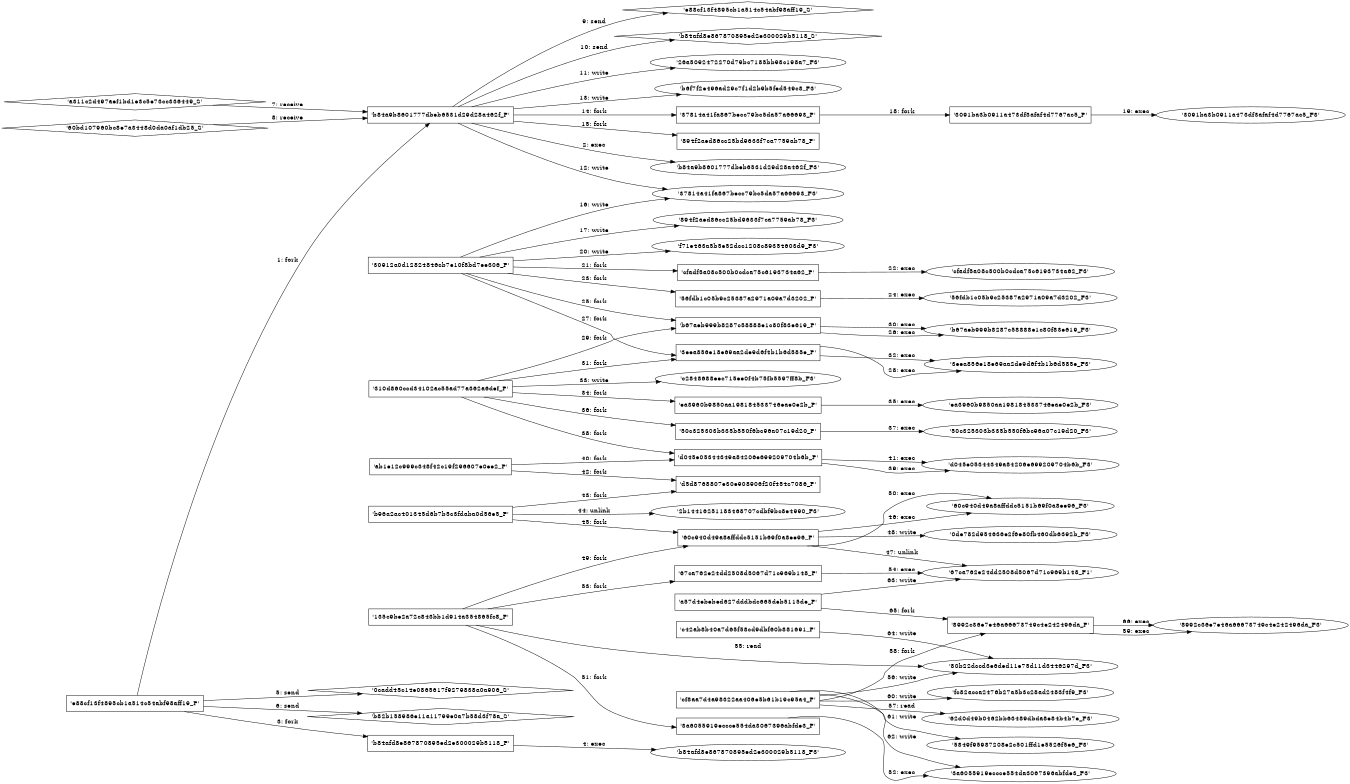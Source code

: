 digraph "D:\Learning\Paper\apt\基于CTI的攻击预警\Dataset\攻击图\ASGfromALLCTI\Threat Roundup for August 16 to August 23.dot" {
rankdir="LR"
size="9"
fixedsize="false"
splines="true"
nodesep=0.3
ranksep=0
fontsize=10
overlap="scalexy"
engine= "neato"
	"'e88cf13f4895cb1a514c54abf98aff19_P'" [node_type=Process shape=box]
	"'b84a9b8601777dbeb6531d29d28a462f_P'" [node_type=Process shape=box]
	"'e88cf13f4895cb1a514c54abf98aff19_P'" -> "'b84a9b8601777dbeb6531d29d28a462f_P'" [label="1: fork"]
	"'b84a9b8601777dbeb6531d29d28a462f_P'" [node_type=Process shape=box]
	"'b84a9b8601777dbeb6531d29d28a462f_F3'" [node_type=File shape=ellipse]
	"'b84a9b8601777dbeb6531d29d28a462f_P'" -> "'b84a9b8601777dbeb6531d29d28a462f_F3'" [label="2: exec"]
	"'e88cf13f4895cb1a514c54abf98aff19_P'" [node_type=Process shape=box]
	"'b84afd8e867870895ed2e300029b5118_P'" [node_type=Process shape=box]
	"'e88cf13f4895cb1a514c54abf98aff19_P'" -> "'b84afd8e867870895ed2e300029b5118_P'" [label="3: fork"]
	"'b84afd8e867870895ed2e300029b5118_P'" [node_type=Process shape=box]
	"'b84afd8e867870895ed2e300029b5118_F3'" [node_type=File shape=ellipse]
	"'b84afd8e867870895ed2e300029b5118_P'" -> "'b84afd8e867870895ed2e300029b5118_F3'" [label="4: exec"]
	"'0cadd45c14e0865617f9279838a0a906_S'" [node_type=Socket shape=diamond]
	"'e88cf13f4895cb1a514c54abf98aff19_P'" [node_type=Process shape=box]
	"'e88cf13f4895cb1a514c54abf98aff19_P'" -> "'0cadd45c14e0865617f9279838a0a906_S'" [label="5: send"]
	"'b82b158986e11a11799e0a7b58d3f78a_S'" [node_type=Socket shape=diamond]
	"'e88cf13f4895cb1a514c54abf98aff19_P'" [node_type=Process shape=box]
	"'e88cf13f4895cb1a514c54abf98aff19_P'" -> "'b82b158986e11a11799e0a7b58d3f78a_S'" [label="6: send"]
	"'b84a9b8601777dbeb6531d29d28a462f_P'" [node_type=Process shape=box]
	"'a311c2d497aef1bd1e3c5e73cc336449_S'" [node_type=Socket shape=diamond]
	"'a311c2d497aef1bd1e3c5e73cc336449_S'" -> "'b84a9b8601777dbeb6531d29d28a462f_P'" [label="7: receive"]
	"'b84a9b8601777dbeb6531d29d28a462f_P'" [node_type=Process shape=box]
	"'60bd107960bc8e7a3448d0da0af1db25_S'" [node_type=Socket shape=diamond]
	"'60bd107960bc8e7a3448d0da0af1db25_S'" -> "'b84a9b8601777dbeb6531d29d28a462f_P'" [label="8: receive"]
	"'e88cf13f4895cb1a514c54abf98aff19_S'" [node_type=Socket shape=diamond]
	"'b84a9b8601777dbeb6531d29d28a462f_P'" [node_type=Process shape=box]
	"'b84a9b8601777dbeb6531d29d28a462f_P'" -> "'e88cf13f4895cb1a514c54abf98aff19_S'" [label="9: send"]
	"'b84afd8e867870895ed2e300029b5118_S'" [node_type=Socket shape=diamond]
	"'b84a9b8601777dbeb6531d29d28a462f_P'" [node_type=Process shape=box]
	"'b84a9b8601777dbeb6531d29d28a462f_P'" -> "'b84afd8e867870895ed2e300029b5118_S'" [label="10: send"]
	"'26a5092472270d79bc7185bb98c198a7_F3'" [node_type=file shape=ellipse]
	"'b84a9b8601777dbeb6531d29d28a462f_P'" [node_type=Process shape=box]
	"'b84a9b8601777dbeb6531d29d28a462f_P'" -> "'26a5092472270d79bc7185bb98c198a7_F3'" [label="11: write"]
	"'37814a41fa867becc79bc5da57a66693_F3'" [node_type=file shape=ellipse]
	"'b84a9b8601777dbeb6531d29d28a462f_P'" [node_type=Process shape=box]
	"'b84a9b8601777dbeb6531d29d28a462f_P'" -> "'37814a41fa867becc79bc5da57a66693_F3'" [label="12: write"]
	"'b6f7f2e496ad29c7f1d2b9b5fed549c8_F3'" [node_type=file shape=ellipse]
	"'b84a9b8601777dbeb6531d29d28a462f_P'" [node_type=Process shape=box]
	"'b84a9b8601777dbeb6531d29d28a462f_P'" -> "'b6f7f2e496ad29c7f1d2b9b5fed549c8_F3'" [label="13: write"]
	"'b84a9b8601777dbeb6531d29d28a462f_P'" [node_type=Process shape=box]
	"'37814a41fa867becc79bc5da57a66693_P'" [node_type=Process shape=box]
	"'b84a9b8601777dbeb6531d29d28a462f_P'" -> "'37814a41fa867becc79bc5da57a66693_P'" [label="14: fork"]
	"'b84a9b8601777dbeb6531d29d28a462f_P'" [node_type=Process shape=box]
	"'894f2aed86cc25bd9633f7ca7759ab78_P'" [node_type=Process shape=box]
	"'b84a9b8601777dbeb6531d29d28a462f_P'" -> "'894f2aed86cc25bd9633f7ca7759ab78_P'" [label="15: fork"]
	"'37814a41fa867becc79bc5da57a66693_F3'" [node_type=file shape=ellipse]
	"'30912a0d12824846cb7e10f8bd7ee306_P'" [node_type=Process shape=box]
	"'30912a0d12824846cb7e10f8bd7ee306_P'" -> "'37814a41fa867becc79bc5da57a66693_F3'" [label="16: write"]
	"'894f2aed86cc25bd9633f7ca7759ab78_F3'" [node_type=file shape=ellipse]
	"'30912a0d12824846cb7e10f8bd7ee306_P'" [node_type=Process shape=box]
	"'30912a0d12824846cb7e10f8bd7ee306_P'" -> "'894f2aed86cc25bd9633f7ca7759ab78_F3'" [label="17: write"]
	"'37814a41fa867becc79bc5da57a66693_P'" [node_type=Process shape=box]
	"'3091ba3b0911a473df3afaf4d7767ac5_P'" [node_type=Process shape=box]
	"'37814a41fa867becc79bc5da57a66693_P'" -> "'3091ba3b0911a473df3afaf4d7767ac5_P'" [label="18: fork"]
	"'3091ba3b0911a473df3afaf4d7767ac5_P'" [node_type=Process shape=box]
	"'3091ba3b0911a473df3afaf4d7767ac5_F3'" [node_type=File shape=ellipse]
	"'3091ba3b0911a473df3afaf4d7767ac5_P'" -> "'3091ba3b0911a473df3afaf4d7767ac5_F3'" [label="19: exec"]
	"'f71e463a5b5e52dcc1208c89354603d9_F3'" [node_type=file shape=ellipse]
	"'30912a0d12824846cb7e10f8bd7ee306_P'" [node_type=Process shape=box]
	"'30912a0d12824846cb7e10f8bd7ee306_P'" -> "'f71e463a5b5e52dcc1208c89354603d9_F3'" [label="20: write"]
	"'30912a0d12824846cb7e10f8bd7ee306_P'" [node_type=Process shape=box]
	"'cfadf5a08c500b0cdca75c6193734a62_P'" [node_type=Process shape=box]
	"'30912a0d12824846cb7e10f8bd7ee306_P'" -> "'cfadf5a08c500b0cdca75c6193734a62_P'" [label="21: fork"]
	"'cfadf5a08c500b0cdca75c6193734a62_P'" [node_type=Process shape=box]
	"'cfadf5a08c500b0cdca75c6193734a62_F3'" [node_type=File shape=ellipse]
	"'cfadf5a08c500b0cdca75c6193734a62_P'" -> "'cfadf5a08c500b0cdca75c6193734a62_F3'" [label="22: exec"]
	"'30912a0d12824846cb7e10f8bd7ee306_P'" [node_type=Process shape=box]
	"'56fdb1c05b9c25387a2971a09a7d3202_P'" [node_type=Process shape=box]
	"'30912a0d12824846cb7e10f8bd7ee306_P'" -> "'56fdb1c05b9c25387a2971a09a7d3202_P'" [label="23: fork"]
	"'56fdb1c05b9c25387a2971a09a7d3202_P'" [node_type=Process shape=box]
	"'56fdb1c05b9c25387a2971a09a7d3202_F3'" [node_type=File shape=ellipse]
	"'56fdb1c05b9c25387a2971a09a7d3202_P'" -> "'56fdb1c05b9c25387a2971a09a7d3202_F3'" [label="24: exec"]
	"'30912a0d12824846cb7e10f8bd7ee306_P'" [node_type=Process shape=box]
	"'b67aeb999b8287c58888e1c80f83e619_P'" [node_type=Process shape=box]
	"'30912a0d12824846cb7e10f8bd7ee306_P'" -> "'b67aeb999b8287c58888e1c80f83e619_P'" [label="25: fork"]
	"'b67aeb999b8287c58888e1c80f83e619_P'" [node_type=Process shape=box]
	"'b67aeb999b8287c58888e1c80f83e619_F3'" [node_type=File shape=ellipse]
	"'b67aeb999b8287c58888e1c80f83e619_P'" -> "'b67aeb999b8287c58888e1c80f83e619_F3'" [label="26: exec"]
	"'30912a0d12824846cb7e10f8bd7ee306_P'" [node_type=Process shape=box]
	"'3eea856e18e69aa2de9d6f4b1b6d585e_P'" [node_type=Process shape=box]
	"'30912a0d12824846cb7e10f8bd7ee306_P'" -> "'3eea856e18e69aa2de9d6f4b1b6d585e_P'" [label="27: fork"]
	"'3eea856e18e69aa2de9d6f4b1b6d585e_P'" [node_type=Process shape=box]
	"'3eea856e18e69aa2de9d6f4b1b6d585e_F3'" [node_type=File shape=ellipse]
	"'3eea856e18e69aa2de9d6f4b1b6d585e_P'" -> "'3eea856e18e69aa2de9d6f4b1b6d585e_F3'" [label="28: exec"]
	"'310d860ccd34102ac55ad77a362a6def_P'" [node_type=Process shape=box]
	"'b67aeb999b8287c58888e1c80f83e619_P'" [node_type=Process shape=box]
	"'310d860ccd34102ac55ad77a362a6def_P'" -> "'b67aeb999b8287c58888e1c80f83e619_P'" [label="29: fork"]
	"'b67aeb999b8287c58888e1c80f83e619_P'" [node_type=Process shape=box]
	"'b67aeb999b8287c58888e1c80f83e619_F3'" [node_type=File shape=ellipse]
	"'b67aeb999b8287c58888e1c80f83e619_P'" -> "'b67aeb999b8287c58888e1c80f83e619_F3'" [label="30: exec"]
	"'310d860ccd34102ac55ad77a362a6def_P'" [node_type=Process shape=box]
	"'3eea856e18e69aa2de9d6f4b1b6d585e_P'" [node_type=Process shape=box]
	"'310d860ccd34102ac55ad77a362a6def_P'" -> "'3eea856e18e69aa2de9d6f4b1b6d585e_P'" [label="31: fork"]
	"'3eea856e18e69aa2de9d6f4b1b6d585e_P'" [node_type=Process shape=box]
	"'3eea856e18e69aa2de9d6f4b1b6d585e_F3'" [node_type=File shape=ellipse]
	"'3eea856e18e69aa2de9d6f4b1b6d585e_P'" -> "'3eea856e18e69aa2de9d6f4b1b6d585e_F3'" [label="32: exec"]
	"'c2848688eec715ee0f4b75fb5597ff8b_F3'" [node_type=file shape=ellipse]
	"'310d860ccd34102ac55ad77a362a6def_P'" [node_type=Process shape=box]
	"'310d860ccd34102ac55ad77a362a6def_P'" -> "'c2848688eec715ee0f4b75fb5597ff8b_F3'" [label="33: write"]
	"'310d860ccd34102ac55ad77a362a6def_P'" [node_type=Process shape=box]
	"'ea3960b9850aa198184533746eae0e2b_P'" [node_type=Process shape=box]
	"'310d860ccd34102ac55ad77a362a6def_P'" -> "'ea3960b9850aa198184533746eae0e2b_P'" [label="34: fork"]
	"'ea3960b9850aa198184533746eae0e2b_P'" [node_type=Process shape=box]
	"'ea3960b9850aa198184533746eae0e2b_F3'" [node_type=File shape=ellipse]
	"'ea3960b9850aa198184533746eae0e2b_P'" -> "'ea3960b9850aa198184533746eae0e2b_F3'" [label="35: exec"]
	"'310d860ccd34102ac55ad77a362a6def_P'" [node_type=Process shape=box]
	"'50c325303b335b550f6bc96a07c19d20_P'" [node_type=Process shape=box]
	"'310d860ccd34102ac55ad77a362a6def_P'" -> "'50c325303b335b550f6bc96a07c19d20_P'" [label="36: fork"]
	"'50c325303b335b550f6bc96a07c19d20_P'" [node_type=Process shape=box]
	"'50c325303b335b550f6bc96a07c19d20_F3'" [node_type=File shape=ellipse]
	"'50c325303b335b550f6bc96a07c19d20_P'" -> "'50c325303b335b550f6bc96a07c19d20_F3'" [label="37: exec"]
	"'310d860ccd34102ac55ad77a362a6def_P'" [node_type=Process shape=box]
	"'d045e05344349a84206e699209704b6b_P'" [node_type=Process shape=box]
	"'310d860ccd34102ac55ad77a362a6def_P'" -> "'d045e05344349a84206e699209704b6b_P'" [label="38: fork"]
	"'d045e05344349a84206e699209704b6b_P'" [node_type=Process shape=box]
	"'d045e05344349a84206e699209704b6b_F3'" [node_type=File shape=ellipse]
	"'d045e05344349a84206e699209704b6b_P'" -> "'d045e05344349a84206e699209704b6b_F3'" [label="39: exec"]
	"'ab1e12c999c348f42c19f296607e0ee2_P'" [node_type=Process shape=box]
	"'d045e05344349a84206e699209704b6b_P'" [node_type=Process shape=box]
	"'ab1e12c999c348f42c19f296607e0ee2_P'" -> "'d045e05344349a84206e699209704b6b_P'" [label="40: fork"]
	"'d045e05344349a84206e699209704b6b_P'" [node_type=Process shape=box]
	"'d045e05344349a84206e699209704b6b_F3'" [node_type=File shape=ellipse]
	"'d045e05344349a84206e699209704b6b_P'" -> "'d045e05344349a84206e699209704b6b_F3'" [label="41: exec"]
	"'ab1e12c999c348f42c19f296607e0ee2_P'" [node_type=Process shape=box]
	"'d5d8768807e30e908906f20f454c7086_P'" [node_type=Process shape=box]
	"'ab1e12c999c348f42c19f296607e0ee2_P'" -> "'d5d8768807e30e908906f20f454c7086_P'" [label="42: fork"]
	"'b96a2ac401345d6b7b5c3fdaba0d56e5_P'" [node_type=Process shape=box]
	"'d5d8768807e30e908906f20f454c7086_P'" [node_type=Process shape=box]
	"'b96a2ac401345d6b7b5c3fdaba0d56e5_P'" -> "'d5d8768807e30e908906f20f454c7086_P'" [label="43: fork"]
	"'2b14416251183468707cdbf9bc8e4990_F3'" [node_type=file shape=ellipse]
	"'b96a2ac401345d6b7b5c3fdaba0d56e5_P'" [node_type=Process shape=box]
	"'b96a2ac401345d6b7b5c3fdaba0d56e5_P'" -> "'2b14416251183468707cdbf9bc8e4990_F3'" [label="44: unlink"]
	"'b96a2ac401345d6b7b5c3fdaba0d56e5_P'" [node_type=Process shape=box]
	"'60c940d49a8affddc5151b69f0a8ee96_P'" [node_type=Process shape=box]
	"'b96a2ac401345d6b7b5c3fdaba0d56e5_P'" -> "'60c940d49a8affddc5151b69f0a8ee96_P'" [label="45: fork"]
	"'60c940d49a8affddc5151b69f0a8ee96_P'" [node_type=Process shape=box]
	"'60c940d49a8affddc5151b69f0a8ee96_F3'" [node_type=File shape=ellipse]
	"'60c940d49a8affddc5151b69f0a8ee96_P'" -> "'60c940d49a8affddc5151b69f0a8ee96_F3'" [label="46: exec"]
	"'67ca762e24dd2508d5067d71c969b148_F1'" [node_type=file shape=ellipse]
	"'60c940d49a8affddc5151b69f0a8ee96_P'" [node_type=Process shape=box]
	"'60c940d49a8affddc5151b69f0a8ee96_P'" -> "'67ca762e24dd2508d5067d71c969b148_F1'" [label="47: unlink"]
	"'0de782d954636e2f6e80fb460db6392b_F3'" [node_type=file shape=ellipse]
	"'60c940d49a8affddc5151b69f0a8ee96_P'" [node_type=Process shape=box]
	"'60c940d49a8affddc5151b69f0a8ee96_P'" -> "'0de782d954636e2f6e80fb460db6392b_F3'" [label="48: write"]
	"'135c9be2a72c843bb1d914a354865fc8_P'" [node_type=Process shape=box]
	"'60c940d49a8affddc5151b69f0a8ee96_P'" [node_type=Process shape=box]
	"'135c9be2a72c843bb1d914a354865fc8_P'" -> "'60c940d49a8affddc5151b69f0a8ee96_P'" [label="49: fork"]
	"'60c940d49a8affddc5151b69f0a8ee96_P'" [node_type=Process shape=box]
	"'60c940d49a8affddc5151b69f0a8ee96_F3'" [node_type=File shape=ellipse]
	"'60c940d49a8affddc5151b69f0a8ee96_P'" -> "'60c940d49a8affddc5151b69f0a8ee96_F3'" [label="50: exec"]
	"'135c9be2a72c843bb1d914a354865fc8_P'" [node_type=Process shape=box]
	"'3a6055919eccce554da3067396abfde3_P'" [node_type=Process shape=box]
	"'135c9be2a72c843bb1d914a354865fc8_P'" -> "'3a6055919eccce554da3067396abfde3_P'" [label="51: fork"]
	"'3a6055919eccce554da3067396abfde3_P'" [node_type=Process shape=box]
	"'3a6055919eccce554da3067396abfde3_F3'" [node_type=File shape=ellipse]
	"'3a6055919eccce554da3067396abfde3_P'" -> "'3a6055919eccce554da3067396abfde3_F3'" [label="52: exec"]
	"'135c9be2a72c843bb1d914a354865fc8_P'" [node_type=Process shape=box]
	"'67ca762e24dd2508d5067d71c969b148_P'" [node_type=Process shape=box]
	"'135c9be2a72c843bb1d914a354865fc8_P'" -> "'67ca762e24dd2508d5067d71c969b148_P'" [label="53: fork"]
	"'67ca762e24dd2508d5067d71c969b148_P'" [node_type=Process shape=box]
	"'67ca762e24dd2508d5067d71c969b148_F1'" [node_type=File shape=ellipse]
	"'67ca762e24dd2508d5067d71c969b148_P'" -> "'67ca762e24dd2508d5067d71c969b148_F1'" [label="54: exec"]
	"'80b22dccd3e6ded11e75d11d3446297d_F3'" [node_type=file shape=ellipse]
	"'135c9be2a72c843bb1d914a354865fc8_P'" [node_type=Process shape=box]
	"'135c9be2a72c843bb1d914a354865fc8_P'" -> "'80b22dccd3e6ded11e75d11d3446297d_F3'" [label="55: read"]
	"'80b22dccd3e6ded11e75d11d3446297d_F3'" [node_type=file shape=ellipse]
	"'cf8aa7d4a98322aa406e5b61b19c95a4_P'" [node_type=Process shape=box]
	"'cf8aa7d4a98322aa406e5b61b19c95a4_P'" -> "'80b22dccd3e6ded11e75d11d3446297d_F3'" [label="56: write"]
	"'62d0d49b0462bb63489dbda8e84b4b7e_F3'" [node_type=file shape=ellipse]
	"'cf8aa7d4a98322aa406e5b61b19c95a4_P'" [node_type=Process shape=box]
	"'cf8aa7d4a98322aa406e5b61b19c95a4_P'" -> "'62d0d49b0462bb63489dbda8e84b4b7e_F3'" [label="57: read"]
	"'cf8aa7d4a98322aa406e5b61b19c95a4_P'" [node_type=Process shape=box]
	"'8992c36e7e46a66673749c4e242496da_P'" [node_type=Process shape=box]
	"'cf8aa7d4a98322aa406e5b61b19c95a4_P'" -> "'8992c36e7e46a66673749c4e242496da_P'" [label="58: fork"]
	"'8992c36e7e46a66673749c4e242496da_P'" [node_type=Process shape=box]
	"'8992c36e7e46a66673749c4e242496da_F3'" [node_type=File shape=ellipse]
	"'8992c36e7e46a66673749c4e242496da_P'" -> "'8992c36e7e46a66673749c4e242496da_F3'" [label="59: exec"]
	"'fc82acca2476b27a5b3c28ad2483f4f9_F3'" [node_type=file shape=ellipse]
	"'cf8aa7d4a98322aa406e5b61b19c95a4_P'" [node_type=Process shape=box]
	"'cf8aa7d4a98322aa406e5b61b19c95a4_P'" -> "'fc82acca2476b27a5b3c28ad2483f4f9_F3'" [label="60: write"]
	"'5849f95987208e2c501ffd1e5526f5e6_F3'" [node_type=file shape=ellipse]
	"'cf8aa7d4a98322aa406e5b61b19c95a4_P'" [node_type=Process shape=box]
	"'cf8aa7d4a98322aa406e5b61b19c95a4_P'" -> "'5849f95987208e2c501ffd1e5526f5e6_F3'" [label="61: write"]
	"'3a6055919eccce554da3067396abfde3_F3'" [node_type=file shape=ellipse]
	"'cf8aa7d4a98322aa406e5b61b19c95a4_P'" [node_type=Process shape=box]
	"'cf8aa7d4a98322aa406e5b61b19c95a4_P'" -> "'3a6055919eccce554da3067396abfde3_F3'" [label="62: write"]
	"'67ca762e24dd2508d5067d71c969b148_F1'" [node_type=file shape=ellipse]
	"'a57d4ebebed627dddbdc665deb5115de_P'" [node_type=Process shape=box]
	"'a57d4ebebed627dddbdc665deb5115de_P'" -> "'67ca762e24dd2508d5067d71c969b148_F1'" [label="63: write"]
	"'80b22dccd3e6ded11e75d11d3446297d_F3'" [node_type=file shape=ellipse]
	"'c42ab8b40a7d65f58cd9dbf60b881691_P'" [node_type=Process shape=box]
	"'c42ab8b40a7d65f58cd9dbf60b881691_P'" -> "'80b22dccd3e6ded11e75d11d3446297d_F3'" [label="64: write"]
	"'a57d4ebebed627dddbdc665deb5115de_P'" [node_type=Process shape=box]
	"'8992c36e7e46a66673749c4e242496da_P'" [node_type=Process shape=box]
	"'a57d4ebebed627dddbdc665deb5115de_P'" -> "'8992c36e7e46a66673749c4e242496da_P'" [label="65: fork"]
	"'8992c36e7e46a66673749c4e242496da_P'" [node_type=Process shape=box]
	"'8992c36e7e46a66673749c4e242496da_F3'" [node_type=File shape=ellipse]
	"'8992c36e7e46a66673749c4e242496da_P'" -> "'8992c36e7e46a66673749c4e242496da_F3'" [label="66: exec"]
}
